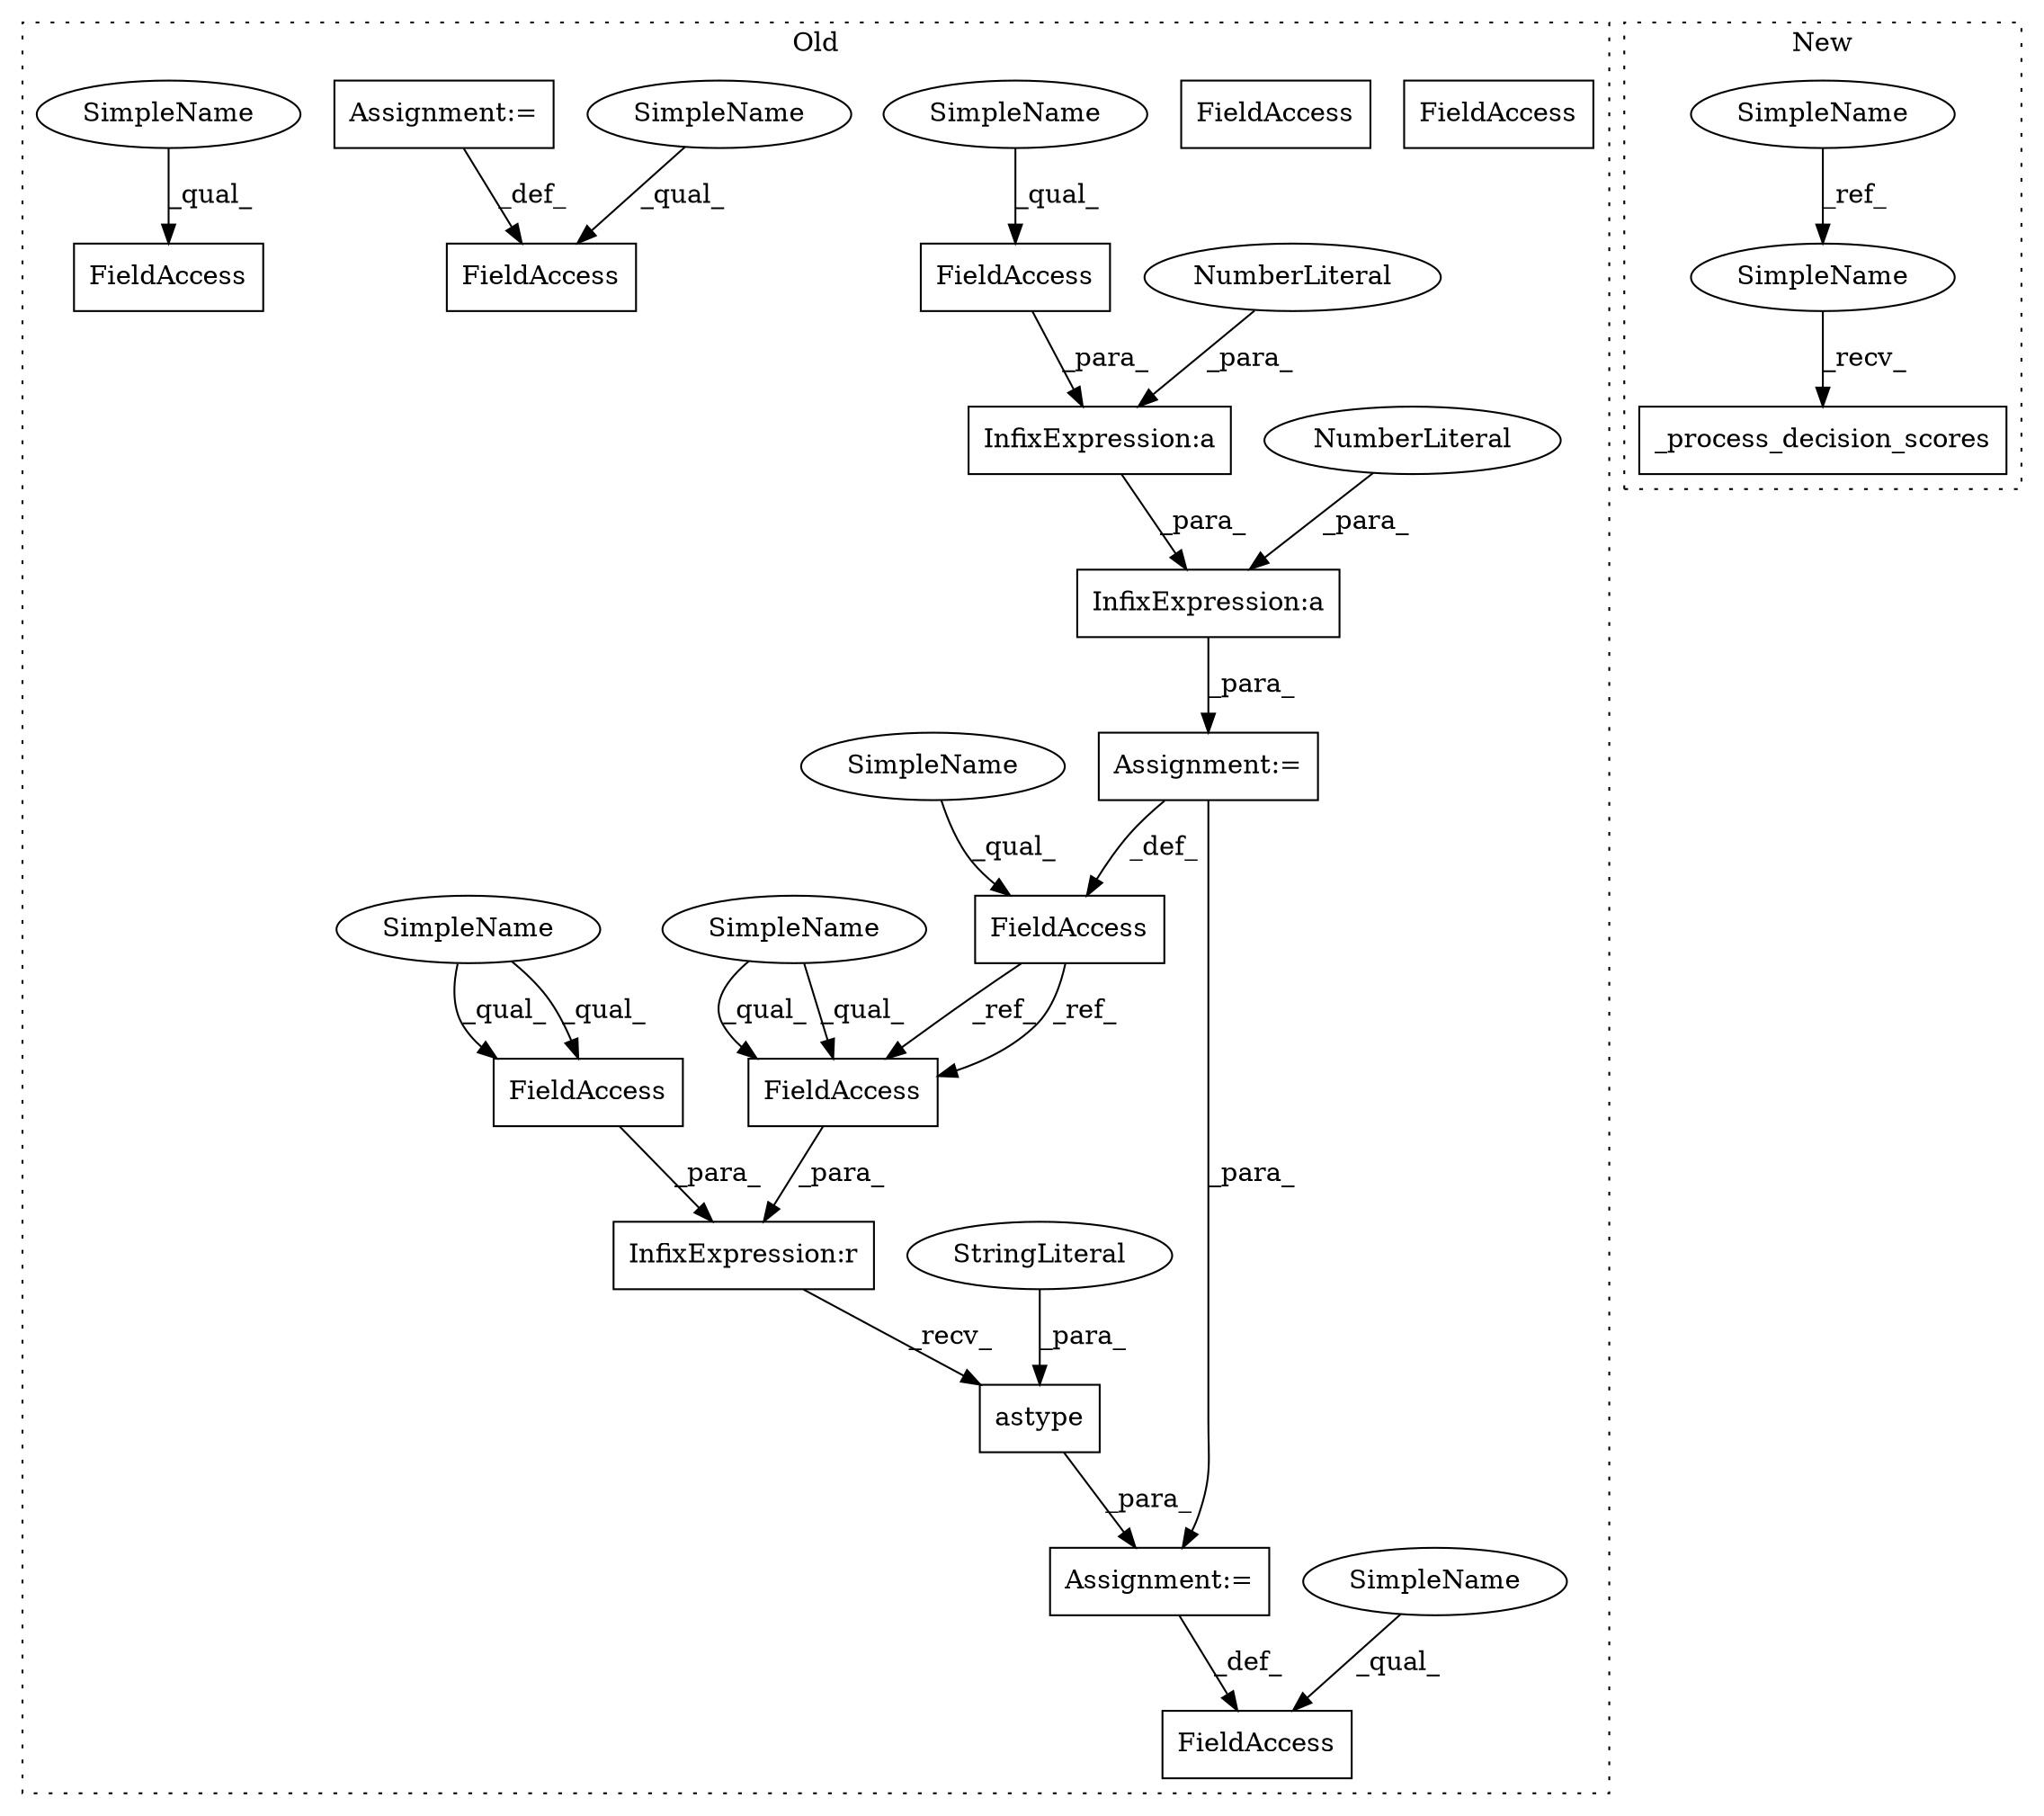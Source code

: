digraph G {
subgraph cluster0 {
1 [label="astype" a="32" s="1404,1416" l="7,1" shape="box"];
3 [label="InfixExpression:a" a="27" s="1283" l="3" shape="box"];
4 [label="InfixExpression:a" a="27" s="1278" l="3" shape="box"];
5 [label="InfixExpression:r" a="27" s="1384" l="3" shape="box"];
6 [label="NumberLiteral" a="34" s="1282" l="1" shape="ellipse"];
7 [label="NumberLiteral" a="34" s="1275" l="3" shape="ellipse"];
8 [label="FieldAccess" a="22" s="1286" l="18" shape="box"];
10 [label="FieldAccess" a="22" s="1351" l="11" shape="box"];
11 [label="FieldAccess" a="22" s="1236" l="15" shape="box"];
12 [label="FieldAccess" a="22" s="1364" l="20" shape="box"];
13 [label="FieldAccess" a="22" s="1387" l="15" shape="box"];
14 [label="FieldAccess" a="22" s="1492" l="20" shape="box"];
15 [label="Assignment:=" a="7" s="1362" l="1" shape="box"];
16 [label="StringLiteral" a="45" s="1411" l="5" shape="ellipse"];
17 [label="Assignment:=" a="7" s="1251" l="1" shape="box"];
18 [label="FieldAccess" a="22" s="1423" l="8" shape="box"];
19 [label="Assignment:=" a="7" s="1431" l="1" shape="box"];
21 [label="SimpleName" a="42" s="1351" l="4" shape="ellipse"];
22 [label="SimpleName" a="42" s="1286" l="4" shape="ellipse"];
23 [label="SimpleName" a="42" s="1364" l="4" shape="ellipse"];
24 [label="SimpleName" a="42" s="1492" l="4" shape="ellipse"];
25 [label="SimpleName" a="42" s="1236" l="4" shape="ellipse"];
26 [label="SimpleName" a="42" s="1387" l="4" shape="ellipse"];
27 [label="SimpleName" a="42" s="1423" l="4" shape="ellipse"];
28 [label="FieldAccess" a="22" s="1364" l="20" shape="box"];
29 [label="FieldAccess" a="22" s="1387" l="15" shape="box"];
label = "Old";
style="dotted";
}
subgraph cluster1 {
2 [label="_process_decision_scores" a="32" s="1200" l="26" shape="box"];
9 [label="SimpleName" a="42" s="432" l="4" shape="ellipse"];
20 [label="SimpleName" a="42" s="1195" l="4" shape="ellipse"];
label = "New";
style="dotted";
}
1 -> 15 [label="_para_"];
3 -> 4 [label="_para_"];
4 -> 17 [label="_para_"];
5 -> 1 [label="_recv_"];
6 -> 3 [label="_para_"];
7 -> 4 [label="_para_"];
8 -> 3 [label="_para_"];
9 -> 20 [label="_ref_"];
11 -> 29 [label="_ref_"];
11 -> 29 [label="_ref_"];
15 -> 10 [label="_def_"];
16 -> 1 [label="_para_"];
17 -> 11 [label="_def_"];
17 -> 15 [label="_para_"];
19 -> 18 [label="_def_"];
20 -> 2 [label="_recv_"];
21 -> 10 [label="_qual_"];
22 -> 8 [label="_qual_"];
23 -> 28 [label="_qual_"];
23 -> 28 [label="_qual_"];
24 -> 14 [label="_qual_"];
25 -> 11 [label="_qual_"];
26 -> 29 [label="_qual_"];
26 -> 29 [label="_qual_"];
27 -> 18 [label="_qual_"];
28 -> 5 [label="_para_"];
29 -> 5 [label="_para_"];
}